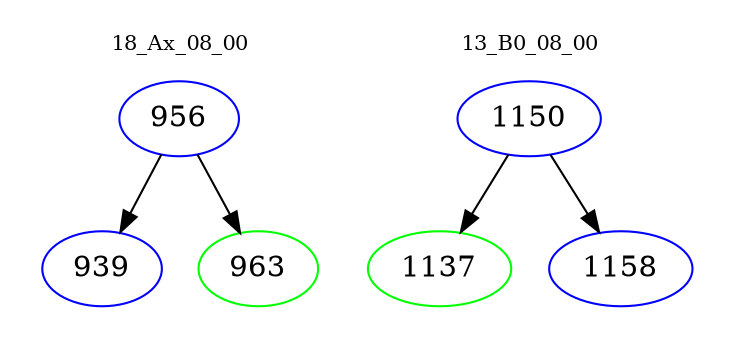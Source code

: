 digraph{
subgraph cluster_0 {
color = white
label = "18_Ax_08_00";
fontsize=10;
T0_956 [label="956", color="blue"]
T0_956 -> T0_939 [color="black"]
T0_939 [label="939", color="blue"]
T0_956 -> T0_963 [color="black"]
T0_963 [label="963", color="green"]
}
subgraph cluster_1 {
color = white
label = "13_B0_08_00";
fontsize=10;
T1_1150 [label="1150", color="blue"]
T1_1150 -> T1_1137 [color="black"]
T1_1137 [label="1137", color="green"]
T1_1150 -> T1_1158 [color="black"]
T1_1158 [label="1158", color="blue"]
}
}
